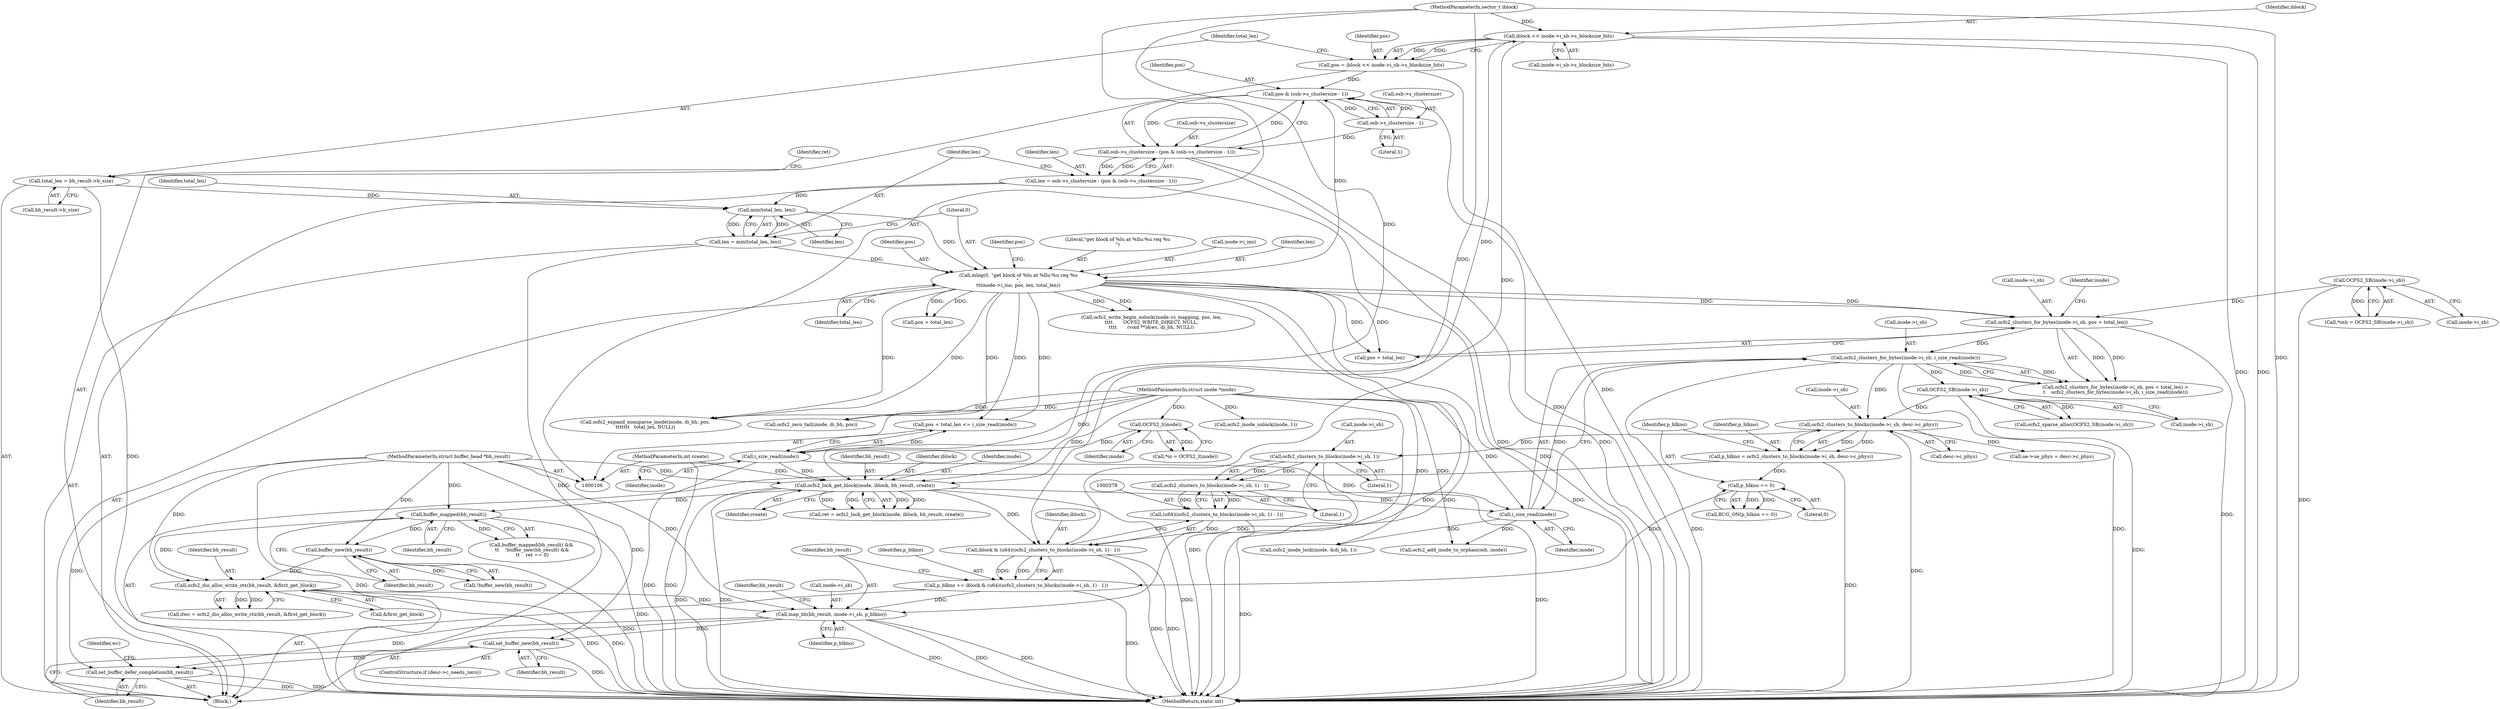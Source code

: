 digraph "0_linux_3e4c56d41eef5595035872a2ec5a483f42e8917f@pointer" {
"1000401" [label="(Call,set_buffer_new(bh_result))"];
"1000386" [label="(Call,map_bh(bh_result, inode->i_sb, p_blkno))"];
"1000224" [label="(Call,ocfs2_dio_alloc_write_ctx(bh_result, &first_get_block))"];
"1000207" [label="(Call,buffer_mapped(bh_result))"];
"1000200" [label="(Call,ocfs2_lock_get_block(inode, iblock, bh_result, create))"];
"1000195" [label="(Call,i_size_read(inode))"];
"1000122" [label="(Call,OCFS2_I(inode))"];
"1000107" [label="(MethodParameterIn,struct inode *inode)"];
"1000141" [label="(Call,iblock << inode->i_sb->s_blocksize_bits)"];
"1000108" [label="(MethodParameterIn,sector_t iblock)"];
"1000109" [label="(MethodParameterIn,struct buffer_head *bh_result)"];
"1000110" [label="(MethodParameterIn,int create)"];
"1000211" [label="(Call,buffer_new(bh_result))"];
"1000380" [label="(Call,ocfs2_clusters_to_blocks(inode->i_sb, 1))"];
"1000362" [label="(Call,ocfs2_clusters_to_blocks(inode->i_sb, desc->c_phys))"];
"1000303" [label="(Call,OCFS2_SB(inode->i_sb))"];
"1000251" [label="(Call,ocfs2_clusters_for_bytes(inode->i_sb, i_size_read(inode)))"];
"1000244" [label="(Call,ocfs2_clusters_for_bytes(inode->i_sb, pos + total_len))"];
"1000115" [label="(Call,OCFS2_SB(inode->i_sb))"];
"1000181" [label="(Call,mlog(0, \"get block of %lu at %llu:%u req %u\n\",\n\t\t\tinode->i_ino, pos, len, total_len))"];
"1000169" [label="(Call,pos & (osb->s_clustersize - 1))"];
"1000139" [label="(Call,pos = iblock << inode->i_sb->s_blocksize_bits)"];
"1000171" [label="(Call,osb->s_clustersize - 1)"];
"1000176" [label="(Call,len = min(total_len, len))"];
"1000178" [label="(Call,min(total_len, len))"];
"1000150" [label="(Call,total_len = bh_result->b_size)"];
"1000163" [label="(Call,len = osb->s_clustersize - (pos & (osb->s_clustersize - 1)))"];
"1000165" [label="(Call,osb->s_clustersize - (pos & (osb->s_clustersize - 1)))"];
"1000255" [label="(Call,i_size_read(inode))"];
"1000373" [label="(Call,p_blkno += iblock & (u64)(ocfs2_clusters_to_blocks(inode->i_sb, 1) - 1))"];
"1000375" [label="(Call,iblock & (u64)(ocfs2_clusters_to_blocks(inode->i_sb, 1) - 1))"];
"1000377" [label="(Call,(u64)(ocfs2_clusters_to_blocks(inode->i_sb, 1) - 1))"];
"1000379" [label="(Call,ocfs2_clusters_to_blocks(inode->i_sb, 1) - 1)"];
"1000370" [label="(Call,p_blkno == 0)"];
"1000360" [label="(Call,p_blkno = ocfs2_clusters_to_blocks(inode->i_sb, desc->c_phys))"];
"1000403" [label="(Call,set_buffer_defer_completion(bh_result))"];
"1000369" [label="(Call,BUG_ON(p_blkno == 0))"];
"1000157" [label="(Identifier,ret)"];
"1000362" [label="(Call,ocfs2_clusters_to_blocks(inode->i_sb, desc->c_phys))"];
"1000179" [label="(Identifier,total_len)"];
"1000484" [label="(MethodReturn,static int)"];
"1000303" [label="(Call,OCFS2_SB(inode->i_sb))"];
"1000385" [label="(Literal,1)"];
"1000193" [label="(Identifier,pos)"];
"1000165" [label="(Call,osb->s_clustersize - (pos & (osb->s_clustersize - 1)))"];
"1000309" [label="(Call,ocfs2_zero_tail(inode, di_bh, pos))"];
"1000116" [label="(Call,inode->i_sb)"];
"1000208" [label="(Identifier,bh_result)"];
"1000150" [label="(Call,total_len = bh_result->b_size)"];
"1000404" [label="(Identifier,bh_result)"];
"1000108" [label="(MethodParameterIn,sector_t iblock)"];
"1000182" [label="(Literal,0)"];
"1000139" [label="(Call,pos = iblock << inode->i_sb->s_blocksize_bits)"];
"1000255" [label="(Call,i_size_read(inode))"];
"1000402" [label="(Identifier,bh_result)"];
"1000360" [label="(Call,p_blkno = ocfs2_clusters_to_blocks(inode->i_sb, desc->c_phys))"];
"1000394" [label="(Identifier,bh_result)"];
"1000388" [label="(Call,inode->i_sb)"];
"1000169" [label="(Call,pos & (osb->s_clustersize - 1))"];
"1000123" [label="(Identifier,inode)"];
"1000245" [label="(Call,inode->i_sb)"];
"1000204" [label="(Identifier,create)"];
"1000196" [label="(Identifier,inode)"];
"1000111" [label="(Block,)"];
"1000181" [label="(Call,mlog(0, \"get block of %lu at %llu:%u req %u\n\",\n\t\t\tinode->i_ino, pos, len, total_len))"];
"1000212" [label="(Identifier,bh_result)"];
"1000191" [label="(Call,pos + total_len <= i_size_read(inode))"];
"1000225" [label="(Identifier,bh_result)"];
"1000376" [label="(Identifier,iblock)"];
"1000195" [label="(Call,i_size_read(inode))"];
"1000164" [label="(Identifier,len)"];
"1000282" [label="(Call,ocfs2_inode_lock(inode, &di_bh, 1))"];
"1000403" [label="(Call,set_buffer_defer_completion(bh_result))"];
"1000375" [label="(Call,iblock & (u64)(ocfs2_clusters_to_blocks(inode->i_sb, 1) - 1))"];
"1000203" [label="(Identifier,bh_result)"];
"1000170" [label="(Identifier,pos)"];
"1000377" [label="(Call,(u64)(ocfs2_clusters_to_blocks(inode->i_sb, 1) - 1))"];
"1000192" [label="(Call,pos + total_len)"];
"1000251" [label="(Call,ocfs2_clusters_for_bytes(inode->i_sb, i_size_read(inode)))"];
"1000379" [label="(Call,ocfs2_clusters_to_blocks(inode->i_sb, 1) - 1)"];
"1000264" [label="(Call,ocfs2_add_inode_to_orphan(osb, inode))"];
"1000140" [label="(Identifier,pos)"];
"1000256" [label="(Identifier,inode)"];
"1000141" [label="(Call,iblock << inode->i_sb->s_blocksize_bits)"];
"1000373" [label="(Call,p_blkno += iblock & (u64)(ocfs2_clusters_to_blocks(inode->i_sb, 1) - 1))"];
"1000202" [label="(Identifier,iblock)"];
"1000171" [label="(Call,osb->s_clustersize - 1)"];
"1000122" [label="(Call,OCFS2_I(inode))"];
"1000210" [label="(Call,!buffer_new(bh_result))"];
"1000109" [label="(MethodParameterIn,struct buffer_head *bh_result)"];
"1000387" [label="(Identifier,bh_result)"];
"1000180" [label="(Identifier,len)"];
"1000201" [label="(Identifier,inode)"];
"1000143" [label="(Call,inode->i_sb->s_blocksize_bits)"];
"1000151" [label="(Identifier,total_len)"];
"1000380" [label="(Call,ocfs2_clusters_to_blocks(inode->i_sb, 1))"];
"1000366" [label="(Call,desc->c_phys)"];
"1000113" [label="(Call,*osb = OCFS2_SB(inode->i_sb))"];
"1000374" [label="(Identifier,p_blkno)"];
"1000332" [label="(Call,ocfs2_write_begin_nolock(inode->i_mapping, pos, len,\n\t\t\t\t       OCFS2_WRITE_DIRECT, NULL,\n\t\t\t\t       (void **)&wc, di_bh, NULL))"];
"1000316" [label="(Call,ocfs2_expand_nonsparse_inode(inode, di_bh, pos,\n\t\t\t\t\t\t\t   total_len, NULL))"];
"1000252" [label="(Call,inode->i_sb)"];
"1000243" [label="(Call,ocfs2_clusters_for_bytes(inode->i_sb, pos + total_len) >\n\t    ocfs2_clusters_for_bytes(inode->i_sb, i_size_read(inode)))"];
"1000391" [label="(Identifier,p_blkno)"];
"1000120" [label="(Call,*oi = OCFS2_I(inode))"];
"1000248" [label="(Call,pos + total_len)"];
"1000115" [label="(Call,OCFS2_SB(inode->i_sb))"];
"1000189" [label="(Identifier,total_len)"];
"1000142" [label="(Identifier,iblock)"];
"1000198" [label="(Call,ret = ocfs2_lock_get_block(inode, iblock, bh_result, create))"];
"1000163" [label="(Call,len = osb->s_clustersize - (pos & (osb->s_clustersize - 1)))"];
"1000361" [label="(Identifier,p_blkno)"];
"1000152" [label="(Call,bh_result->b_size)"];
"1000110" [label="(MethodParameterIn,int create)"];
"1000302" [label="(Call,ocfs2_sparse_alloc(OCFS2_SB(inode->i_sb)))"];
"1000381" [label="(Call,inode->i_sb)"];
"1000372" [label="(Literal,0)"];
"1000397" [label="(ControlStructure,if (desc->c_needs_zero))"];
"1000183" [label="(Literal,\"get block of %lu at %llu:%u req %u\n\")"];
"1000386" [label="(Call,map_bh(bh_result, inode->i_sb, p_blkno))"];
"1000370" [label="(Call,p_blkno == 0)"];
"1000384" [label="(Literal,1)"];
"1000206" [label="(Call,buffer_mapped(bh_result) &&\n \t\t    !buffer_new(bh_result) &&\n \t\t    ret == 0)"];
"1000211" [label="(Call,buffer_new(bh_result))"];
"1000401" [label="(Call,set_buffer_new(bh_result))"];
"1000410" [label="(Identifier,wc)"];
"1000166" [label="(Call,osb->s_clustersize)"];
"1000184" [label="(Call,inode->i_ino)"];
"1000224" [label="(Call,ocfs2_dio_alloc_write_ctx(bh_result, &first_get_block))"];
"1000172" [label="(Call,osb->s_clustersize)"];
"1000226" [label="(Call,&first_get_block)"];
"1000304" [label="(Call,inode->i_sb)"];
"1000425" [label="(Call,ue->ue_phys = desc->c_phys)"];
"1000107" [label="(MethodParameterIn,struct inode *inode)"];
"1000178" [label="(Call,min(total_len, len))"];
"1000177" [label="(Identifier,len)"];
"1000188" [label="(Identifier,len)"];
"1000187" [label="(Identifier,pos)"];
"1000200" [label="(Call,ocfs2_lock_get_block(inode, iblock, bh_result, create))"];
"1000207" [label="(Call,buffer_mapped(bh_result))"];
"1000371" [label="(Identifier,p_blkno)"];
"1000175" [label="(Literal,1)"];
"1000176" [label="(Call,len = min(total_len, len))"];
"1000244" [label="(Call,ocfs2_clusters_for_bytes(inode->i_sb, pos + total_len))"];
"1000253" [label="(Identifier,inode)"];
"1000363" [label="(Call,inode->i_sb)"];
"1000222" [label="(Call,dwc = ocfs2_dio_alloc_write_ctx(bh_result, &first_get_block))"];
"1000468" [label="(Call,ocfs2_inode_unlock(inode, 1))"];
"1000401" -> "1000397"  [label="AST: "];
"1000401" -> "1000402"  [label="CFG: "];
"1000402" -> "1000401"  [label="AST: "];
"1000404" -> "1000401"  [label="CFG: "];
"1000401" -> "1000484"  [label="DDG: "];
"1000386" -> "1000401"  [label="DDG: "];
"1000109" -> "1000401"  [label="DDG: "];
"1000401" -> "1000403"  [label="DDG: "];
"1000386" -> "1000111"  [label="AST: "];
"1000386" -> "1000391"  [label="CFG: "];
"1000387" -> "1000386"  [label="AST: "];
"1000388" -> "1000386"  [label="AST: "];
"1000391" -> "1000386"  [label="AST: "];
"1000394" -> "1000386"  [label="CFG: "];
"1000386" -> "1000484"  [label="DDG: "];
"1000386" -> "1000484"  [label="DDG: "];
"1000386" -> "1000484"  [label="DDG: "];
"1000224" -> "1000386"  [label="DDG: "];
"1000109" -> "1000386"  [label="DDG: "];
"1000380" -> "1000386"  [label="DDG: "];
"1000373" -> "1000386"  [label="DDG: "];
"1000386" -> "1000403"  [label="DDG: "];
"1000224" -> "1000222"  [label="AST: "];
"1000224" -> "1000226"  [label="CFG: "];
"1000225" -> "1000224"  [label="AST: "];
"1000226" -> "1000224"  [label="AST: "];
"1000222" -> "1000224"  [label="CFG: "];
"1000224" -> "1000484"  [label="DDG: "];
"1000224" -> "1000484"  [label="DDG: "];
"1000224" -> "1000222"  [label="DDG: "];
"1000224" -> "1000222"  [label="DDG: "];
"1000207" -> "1000224"  [label="DDG: "];
"1000211" -> "1000224"  [label="DDG: "];
"1000109" -> "1000224"  [label="DDG: "];
"1000207" -> "1000206"  [label="AST: "];
"1000207" -> "1000208"  [label="CFG: "];
"1000208" -> "1000207"  [label="AST: "];
"1000212" -> "1000207"  [label="CFG: "];
"1000206" -> "1000207"  [label="CFG: "];
"1000207" -> "1000484"  [label="DDG: "];
"1000207" -> "1000206"  [label="DDG: "];
"1000200" -> "1000207"  [label="DDG: "];
"1000109" -> "1000207"  [label="DDG: "];
"1000207" -> "1000211"  [label="DDG: "];
"1000200" -> "1000198"  [label="AST: "];
"1000200" -> "1000204"  [label="CFG: "];
"1000201" -> "1000200"  [label="AST: "];
"1000202" -> "1000200"  [label="AST: "];
"1000203" -> "1000200"  [label="AST: "];
"1000204" -> "1000200"  [label="AST: "];
"1000198" -> "1000200"  [label="CFG: "];
"1000200" -> "1000484"  [label="DDG: "];
"1000200" -> "1000484"  [label="DDG: "];
"1000200" -> "1000484"  [label="DDG: "];
"1000200" -> "1000198"  [label="DDG: "];
"1000200" -> "1000198"  [label="DDG: "];
"1000200" -> "1000198"  [label="DDG: "];
"1000200" -> "1000198"  [label="DDG: "];
"1000195" -> "1000200"  [label="DDG: "];
"1000107" -> "1000200"  [label="DDG: "];
"1000141" -> "1000200"  [label="DDG: "];
"1000108" -> "1000200"  [label="DDG: "];
"1000109" -> "1000200"  [label="DDG: "];
"1000110" -> "1000200"  [label="DDG: "];
"1000200" -> "1000255"  [label="DDG: "];
"1000200" -> "1000375"  [label="DDG: "];
"1000195" -> "1000191"  [label="AST: "];
"1000195" -> "1000196"  [label="CFG: "];
"1000196" -> "1000195"  [label="AST: "];
"1000191" -> "1000195"  [label="CFG: "];
"1000195" -> "1000484"  [label="DDG: "];
"1000195" -> "1000191"  [label="DDG: "];
"1000122" -> "1000195"  [label="DDG: "];
"1000107" -> "1000195"  [label="DDG: "];
"1000195" -> "1000255"  [label="DDG: "];
"1000122" -> "1000120"  [label="AST: "];
"1000122" -> "1000123"  [label="CFG: "];
"1000123" -> "1000122"  [label="AST: "];
"1000120" -> "1000122"  [label="CFG: "];
"1000122" -> "1000120"  [label="DDG: "];
"1000107" -> "1000122"  [label="DDG: "];
"1000107" -> "1000106"  [label="AST: "];
"1000107" -> "1000484"  [label="DDG: "];
"1000107" -> "1000255"  [label="DDG: "];
"1000107" -> "1000264"  [label="DDG: "];
"1000107" -> "1000282"  [label="DDG: "];
"1000107" -> "1000309"  [label="DDG: "];
"1000107" -> "1000316"  [label="DDG: "];
"1000107" -> "1000468"  [label="DDG: "];
"1000141" -> "1000139"  [label="AST: "];
"1000141" -> "1000143"  [label="CFG: "];
"1000142" -> "1000141"  [label="AST: "];
"1000143" -> "1000141"  [label="AST: "];
"1000139" -> "1000141"  [label="CFG: "];
"1000141" -> "1000484"  [label="DDG: "];
"1000141" -> "1000484"  [label="DDG: "];
"1000141" -> "1000139"  [label="DDG: "];
"1000141" -> "1000139"  [label="DDG: "];
"1000108" -> "1000141"  [label="DDG: "];
"1000141" -> "1000375"  [label="DDG: "];
"1000108" -> "1000106"  [label="AST: "];
"1000108" -> "1000484"  [label="DDG: "];
"1000108" -> "1000375"  [label="DDG: "];
"1000109" -> "1000106"  [label="AST: "];
"1000109" -> "1000484"  [label="DDG: "];
"1000109" -> "1000211"  [label="DDG: "];
"1000109" -> "1000403"  [label="DDG: "];
"1000110" -> "1000106"  [label="AST: "];
"1000110" -> "1000484"  [label="DDG: "];
"1000211" -> "1000210"  [label="AST: "];
"1000211" -> "1000212"  [label="CFG: "];
"1000212" -> "1000211"  [label="AST: "];
"1000210" -> "1000211"  [label="CFG: "];
"1000211" -> "1000484"  [label="DDG: "];
"1000211" -> "1000210"  [label="DDG: "];
"1000380" -> "1000379"  [label="AST: "];
"1000380" -> "1000384"  [label="CFG: "];
"1000381" -> "1000380"  [label="AST: "];
"1000384" -> "1000380"  [label="AST: "];
"1000385" -> "1000380"  [label="CFG: "];
"1000380" -> "1000379"  [label="DDG: "];
"1000380" -> "1000379"  [label="DDG: "];
"1000362" -> "1000380"  [label="DDG: "];
"1000362" -> "1000360"  [label="AST: "];
"1000362" -> "1000366"  [label="CFG: "];
"1000363" -> "1000362"  [label="AST: "];
"1000366" -> "1000362"  [label="AST: "];
"1000360" -> "1000362"  [label="CFG: "];
"1000362" -> "1000484"  [label="DDG: "];
"1000362" -> "1000360"  [label="DDG: "];
"1000362" -> "1000360"  [label="DDG: "];
"1000303" -> "1000362"  [label="DDG: "];
"1000251" -> "1000362"  [label="DDG: "];
"1000362" -> "1000425"  [label="DDG: "];
"1000303" -> "1000302"  [label="AST: "];
"1000303" -> "1000304"  [label="CFG: "];
"1000304" -> "1000303"  [label="AST: "];
"1000302" -> "1000303"  [label="CFG: "];
"1000303" -> "1000484"  [label="DDG: "];
"1000303" -> "1000302"  [label="DDG: "];
"1000251" -> "1000303"  [label="DDG: "];
"1000251" -> "1000243"  [label="AST: "];
"1000251" -> "1000255"  [label="CFG: "];
"1000252" -> "1000251"  [label="AST: "];
"1000255" -> "1000251"  [label="AST: "];
"1000243" -> "1000251"  [label="CFG: "];
"1000251" -> "1000484"  [label="DDG: "];
"1000251" -> "1000484"  [label="DDG: "];
"1000251" -> "1000243"  [label="DDG: "];
"1000251" -> "1000243"  [label="DDG: "];
"1000244" -> "1000251"  [label="DDG: "];
"1000255" -> "1000251"  [label="DDG: "];
"1000244" -> "1000243"  [label="AST: "];
"1000244" -> "1000248"  [label="CFG: "];
"1000245" -> "1000244"  [label="AST: "];
"1000248" -> "1000244"  [label="AST: "];
"1000253" -> "1000244"  [label="CFG: "];
"1000244" -> "1000484"  [label="DDG: "];
"1000244" -> "1000243"  [label="DDG: "];
"1000244" -> "1000243"  [label="DDG: "];
"1000115" -> "1000244"  [label="DDG: "];
"1000181" -> "1000244"  [label="DDG: "];
"1000181" -> "1000244"  [label="DDG: "];
"1000115" -> "1000113"  [label="AST: "];
"1000115" -> "1000116"  [label="CFG: "];
"1000116" -> "1000115"  [label="AST: "];
"1000113" -> "1000115"  [label="CFG: "];
"1000115" -> "1000484"  [label="DDG: "];
"1000115" -> "1000113"  [label="DDG: "];
"1000181" -> "1000111"  [label="AST: "];
"1000181" -> "1000189"  [label="CFG: "];
"1000182" -> "1000181"  [label="AST: "];
"1000183" -> "1000181"  [label="AST: "];
"1000184" -> "1000181"  [label="AST: "];
"1000187" -> "1000181"  [label="AST: "];
"1000188" -> "1000181"  [label="AST: "];
"1000189" -> "1000181"  [label="AST: "];
"1000193" -> "1000181"  [label="CFG: "];
"1000181" -> "1000484"  [label="DDG: "];
"1000181" -> "1000484"  [label="DDG: "];
"1000181" -> "1000484"  [label="DDG: "];
"1000169" -> "1000181"  [label="DDG: "];
"1000176" -> "1000181"  [label="DDG: "];
"1000178" -> "1000181"  [label="DDG: "];
"1000181" -> "1000191"  [label="DDG: "];
"1000181" -> "1000191"  [label="DDG: "];
"1000181" -> "1000192"  [label="DDG: "];
"1000181" -> "1000192"  [label="DDG: "];
"1000181" -> "1000248"  [label="DDG: "];
"1000181" -> "1000248"  [label="DDG: "];
"1000181" -> "1000309"  [label="DDG: "];
"1000181" -> "1000316"  [label="DDG: "];
"1000181" -> "1000316"  [label="DDG: "];
"1000181" -> "1000332"  [label="DDG: "];
"1000181" -> "1000332"  [label="DDG: "];
"1000169" -> "1000165"  [label="AST: "];
"1000169" -> "1000171"  [label="CFG: "];
"1000170" -> "1000169"  [label="AST: "];
"1000171" -> "1000169"  [label="AST: "];
"1000165" -> "1000169"  [label="CFG: "];
"1000169" -> "1000484"  [label="DDG: "];
"1000169" -> "1000165"  [label="DDG: "];
"1000169" -> "1000165"  [label="DDG: "];
"1000139" -> "1000169"  [label="DDG: "];
"1000171" -> "1000169"  [label="DDG: "];
"1000171" -> "1000169"  [label="DDG: "];
"1000139" -> "1000111"  [label="AST: "];
"1000140" -> "1000139"  [label="AST: "];
"1000151" -> "1000139"  [label="CFG: "];
"1000139" -> "1000484"  [label="DDG: "];
"1000171" -> "1000175"  [label="CFG: "];
"1000172" -> "1000171"  [label="AST: "];
"1000175" -> "1000171"  [label="AST: "];
"1000171" -> "1000165"  [label="DDG: "];
"1000176" -> "1000111"  [label="AST: "];
"1000176" -> "1000178"  [label="CFG: "];
"1000177" -> "1000176"  [label="AST: "];
"1000178" -> "1000176"  [label="AST: "];
"1000182" -> "1000176"  [label="CFG: "];
"1000176" -> "1000484"  [label="DDG: "];
"1000178" -> "1000176"  [label="DDG: "];
"1000178" -> "1000176"  [label="DDG: "];
"1000178" -> "1000180"  [label="CFG: "];
"1000179" -> "1000178"  [label="AST: "];
"1000180" -> "1000178"  [label="AST: "];
"1000150" -> "1000178"  [label="DDG: "];
"1000163" -> "1000178"  [label="DDG: "];
"1000150" -> "1000111"  [label="AST: "];
"1000150" -> "1000152"  [label="CFG: "];
"1000151" -> "1000150"  [label="AST: "];
"1000152" -> "1000150"  [label="AST: "];
"1000157" -> "1000150"  [label="CFG: "];
"1000150" -> "1000484"  [label="DDG: "];
"1000163" -> "1000111"  [label="AST: "];
"1000163" -> "1000165"  [label="CFG: "];
"1000164" -> "1000163"  [label="AST: "];
"1000165" -> "1000163"  [label="AST: "];
"1000177" -> "1000163"  [label="CFG: "];
"1000163" -> "1000484"  [label="DDG: "];
"1000165" -> "1000163"  [label="DDG: "];
"1000165" -> "1000163"  [label="DDG: "];
"1000166" -> "1000165"  [label="AST: "];
"1000165" -> "1000484"  [label="DDG: "];
"1000165" -> "1000484"  [label="DDG: "];
"1000255" -> "1000256"  [label="CFG: "];
"1000256" -> "1000255"  [label="AST: "];
"1000255" -> "1000264"  [label="DDG: "];
"1000255" -> "1000282"  [label="DDG: "];
"1000373" -> "1000111"  [label="AST: "];
"1000373" -> "1000375"  [label="CFG: "];
"1000374" -> "1000373"  [label="AST: "];
"1000375" -> "1000373"  [label="AST: "];
"1000387" -> "1000373"  [label="CFG: "];
"1000373" -> "1000484"  [label="DDG: "];
"1000375" -> "1000373"  [label="DDG: "];
"1000375" -> "1000373"  [label="DDG: "];
"1000370" -> "1000373"  [label="DDG: "];
"1000375" -> "1000377"  [label="CFG: "];
"1000376" -> "1000375"  [label="AST: "];
"1000377" -> "1000375"  [label="AST: "];
"1000375" -> "1000484"  [label="DDG: "];
"1000375" -> "1000484"  [label="DDG: "];
"1000377" -> "1000375"  [label="DDG: "];
"1000377" -> "1000379"  [label="CFG: "];
"1000378" -> "1000377"  [label="AST: "];
"1000379" -> "1000377"  [label="AST: "];
"1000377" -> "1000484"  [label="DDG: "];
"1000379" -> "1000377"  [label="DDG: "];
"1000379" -> "1000377"  [label="DDG: "];
"1000379" -> "1000385"  [label="CFG: "];
"1000385" -> "1000379"  [label="AST: "];
"1000379" -> "1000484"  [label="DDG: "];
"1000370" -> "1000369"  [label="AST: "];
"1000370" -> "1000372"  [label="CFG: "];
"1000371" -> "1000370"  [label="AST: "];
"1000372" -> "1000370"  [label="AST: "];
"1000369" -> "1000370"  [label="CFG: "];
"1000370" -> "1000369"  [label="DDG: "];
"1000370" -> "1000369"  [label="DDG: "];
"1000360" -> "1000370"  [label="DDG: "];
"1000360" -> "1000111"  [label="AST: "];
"1000361" -> "1000360"  [label="AST: "];
"1000371" -> "1000360"  [label="CFG: "];
"1000360" -> "1000484"  [label="DDG: "];
"1000403" -> "1000111"  [label="AST: "];
"1000403" -> "1000404"  [label="CFG: "];
"1000404" -> "1000403"  [label="AST: "];
"1000410" -> "1000403"  [label="CFG: "];
"1000403" -> "1000484"  [label="DDG: "];
"1000403" -> "1000484"  [label="DDG: "];
}
